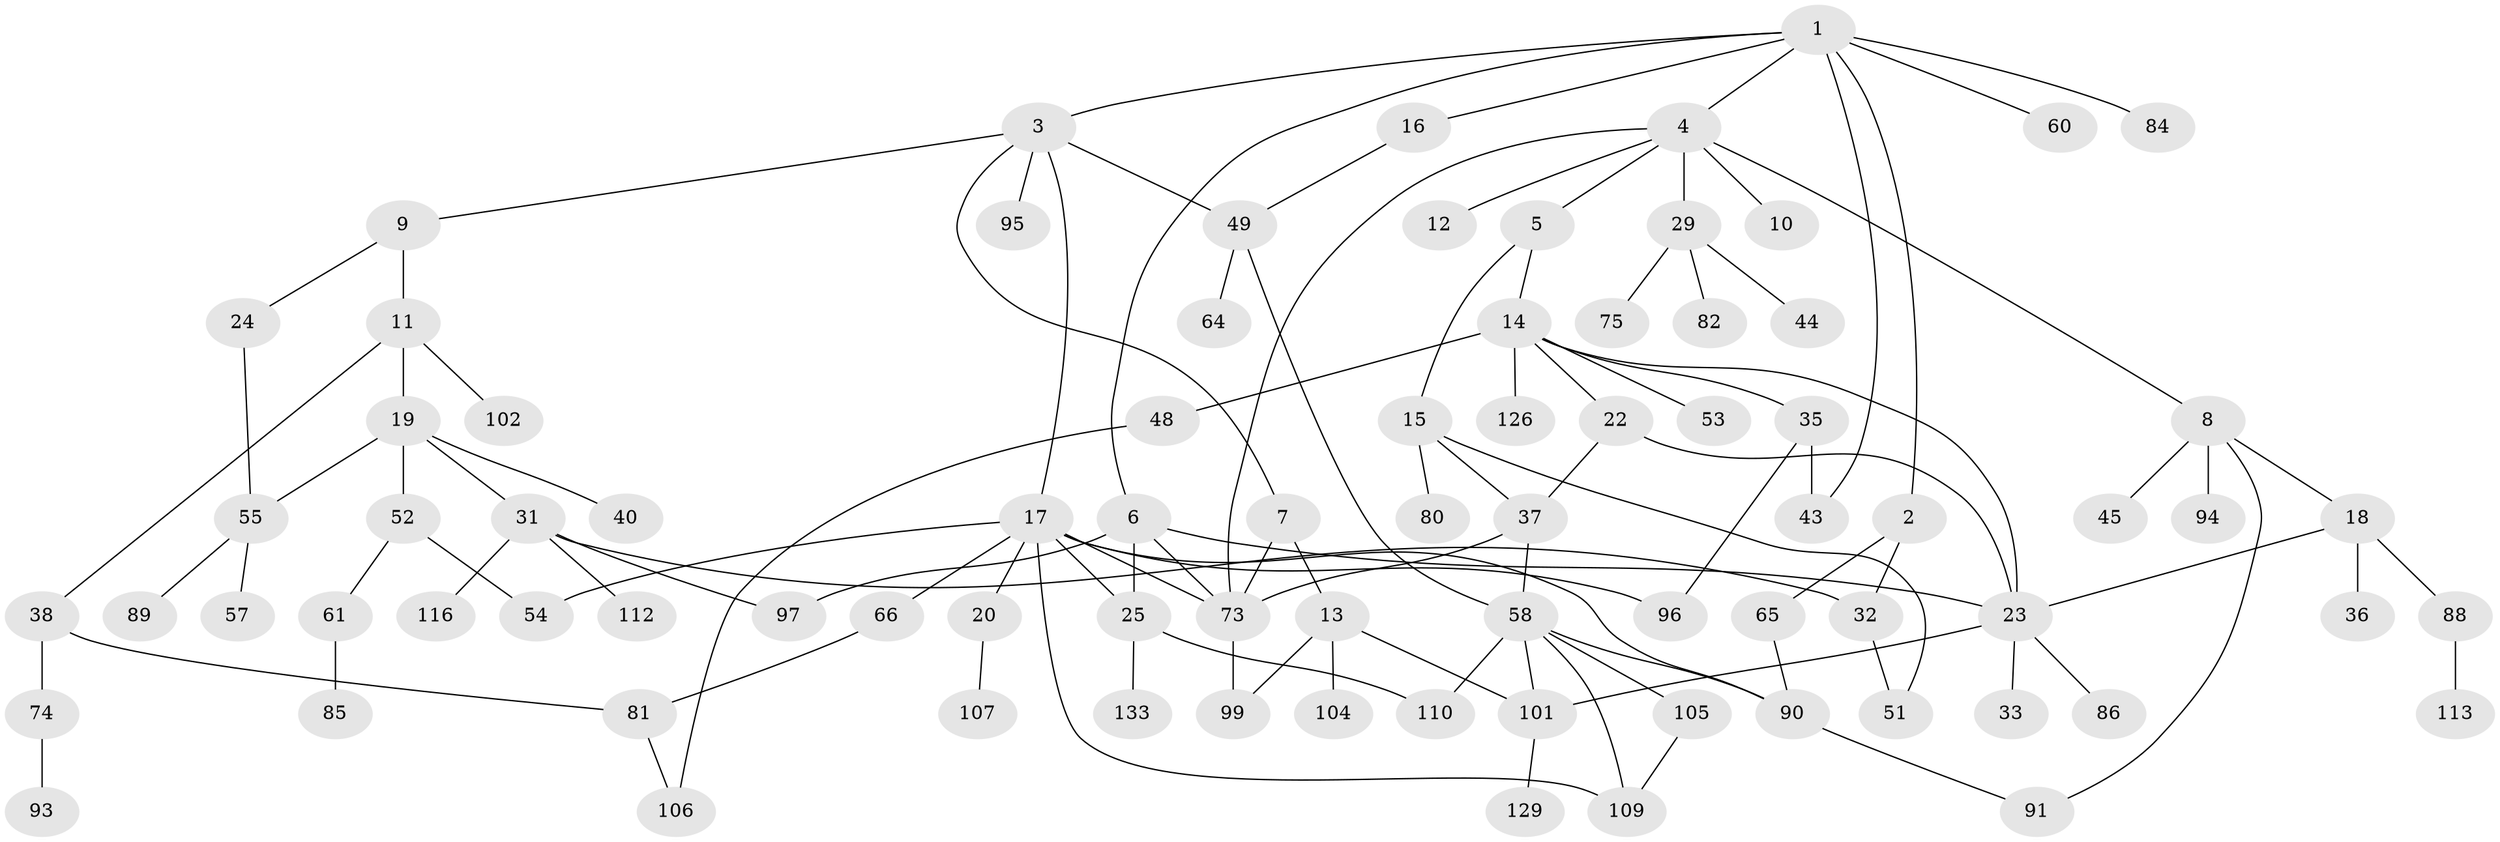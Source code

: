 // original degree distribution, {8: 0.007194244604316547, 3: 0.19424460431654678, 5: 0.05755395683453238, 7: 0.014388489208633094, 4: 0.10071942446043165, 1: 0.30935251798561153, 2: 0.30935251798561153, 6: 0.007194244604316547}
// Generated by graph-tools (version 1.1) at 2025/16/03/04/25 18:16:49]
// undirected, 83 vertices, 111 edges
graph export_dot {
graph [start="1"]
  node [color=gray90,style=filled];
  1;
  2;
  3 [super="+30"];
  4;
  5;
  6 [super="+47"];
  7;
  8 [super="+27"];
  9 [super="+72"];
  10;
  11 [super="+39"];
  12;
  13 [super="+83"];
  14;
  15 [super="+67+100"];
  16;
  17 [super="+41+46"];
  18 [super="+42"];
  19 [super="+21"];
  20 [super="+56"];
  22;
  23 [super="+28"];
  24 [super="+26+134"];
  25 [super="+50"];
  29;
  31 [super="+34"];
  32 [super="+108+124"];
  33 [super="+119"];
  35 [super="+63"];
  36;
  37;
  38 [super="+111"];
  40;
  43;
  44;
  45;
  48 [super="+76"];
  49 [super="+121+70"];
  51 [super="+128"];
  52;
  53;
  54;
  55 [super="+127"];
  57;
  58 [super="+59"];
  60 [super="+62"];
  61;
  64;
  65;
  66 [super="+69"];
  73 [super="+87+77"];
  74;
  75;
  80;
  81 [super="+98"];
  82;
  84;
  85;
  86 [super="+92"];
  88;
  89;
  90 [super="+120"];
  91;
  93;
  94;
  95 [super="+135"];
  96 [super="+117"];
  97;
  99;
  101 [super="+115"];
  102 [super="+122"];
  104;
  105;
  106;
  107;
  109 [super="+132"];
  110;
  112;
  113 [super="+131"];
  116;
  126;
  129;
  133;
  1 -- 2;
  1 -- 3;
  1 -- 4;
  1 -- 6;
  1 -- 16;
  1 -- 43;
  1 -- 60;
  1 -- 84;
  2 -- 65;
  2 -- 32;
  3 -- 7;
  3 -- 9;
  3 -- 17;
  3 -- 49;
  3 -- 95;
  4 -- 5;
  4 -- 8;
  4 -- 10;
  4 -- 12;
  4 -- 29;
  4 -- 73;
  5 -- 14;
  5 -- 15;
  6 -- 25;
  6 -- 23;
  6 -- 73;
  6 -- 97;
  7 -- 13;
  7 -- 73;
  8 -- 18;
  8 -- 91;
  8 -- 45;
  8 -- 94;
  9 -- 11;
  9 -- 24;
  11 -- 19;
  11 -- 38;
  11 -- 102;
  13 -- 104;
  13 -- 99;
  13 -- 101;
  14 -- 22;
  14 -- 23;
  14 -- 35;
  14 -- 48;
  14 -- 53;
  14 -- 126;
  15 -- 80;
  15 -- 51;
  15 -- 37;
  16 -- 49;
  17 -- 20;
  17 -- 73;
  17 -- 90;
  17 -- 54;
  17 -- 96;
  17 -- 66;
  17 -- 25;
  17 -- 109;
  18 -- 36;
  18 -- 88;
  18 -- 23;
  19 -- 31;
  19 -- 52;
  19 -- 40;
  19 -- 55;
  20 -- 107;
  22 -- 37;
  22 -- 23;
  23 -- 101;
  23 -- 33;
  23 -- 86;
  24 -- 55;
  25 -- 110;
  25 -- 133;
  29 -- 44;
  29 -- 75;
  29 -- 82;
  31 -- 32;
  31 -- 116;
  31 -- 97;
  31 -- 112;
  32 -- 51;
  35 -- 96;
  35 -- 43;
  37 -- 58;
  37 -- 73;
  38 -- 74;
  38 -- 81;
  48 -- 106;
  49 -- 64;
  49 -- 58;
  52 -- 54;
  52 -- 61;
  55 -- 57;
  55 -- 89;
  58 -- 105;
  58 -- 109;
  58 -- 110;
  58 -- 90;
  58 -- 101;
  61 -- 85;
  65 -- 90;
  66 -- 81;
  73 -- 99;
  74 -- 93;
  81 -- 106;
  88 -- 113;
  90 -- 91;
  101 -- 129;
  105 -- 109;
}
